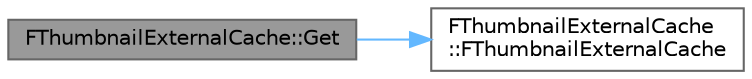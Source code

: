 digraph "FThumbnailExternalCache::Get"
{
 // INTERACTIVE_SVG=YES
 // LATEX_PDF_SIZE
  bgcolor="transparent";
  edge [fontname=Helvetica,fontsize=10,labelfontname=Helvetica,labelfontsize=10];
  node [fontname=Helvetica,fontsize=10,shape=box,height=0.2,width=0.4];
  rankdir="LR";
  Node1 [id="Node000001",label="FThumbnailExternalCache::Get",height=0.2,width=0.4,color="gray40", fillcolor="grey60", style="filled", fontcolor="black",tooltip="Get thumbnail external cache."];
  Node1 -> Node2 [id="edge1_Node000001_Node000002",color="steelblue1",style="solid",tooltip=" "];
  Node2 [id="Node000002",label="FThumbnailExternalCache\l::FThumbnailExternalCache",height=0.2,width=0.4,color="grey40", fillcolor="white", style="filled",URL="$dd/da7/classFThumbnailExternalCache.html#a3c807d3dde42773728001a614e7ab8cd",tooltip=" "];
}

